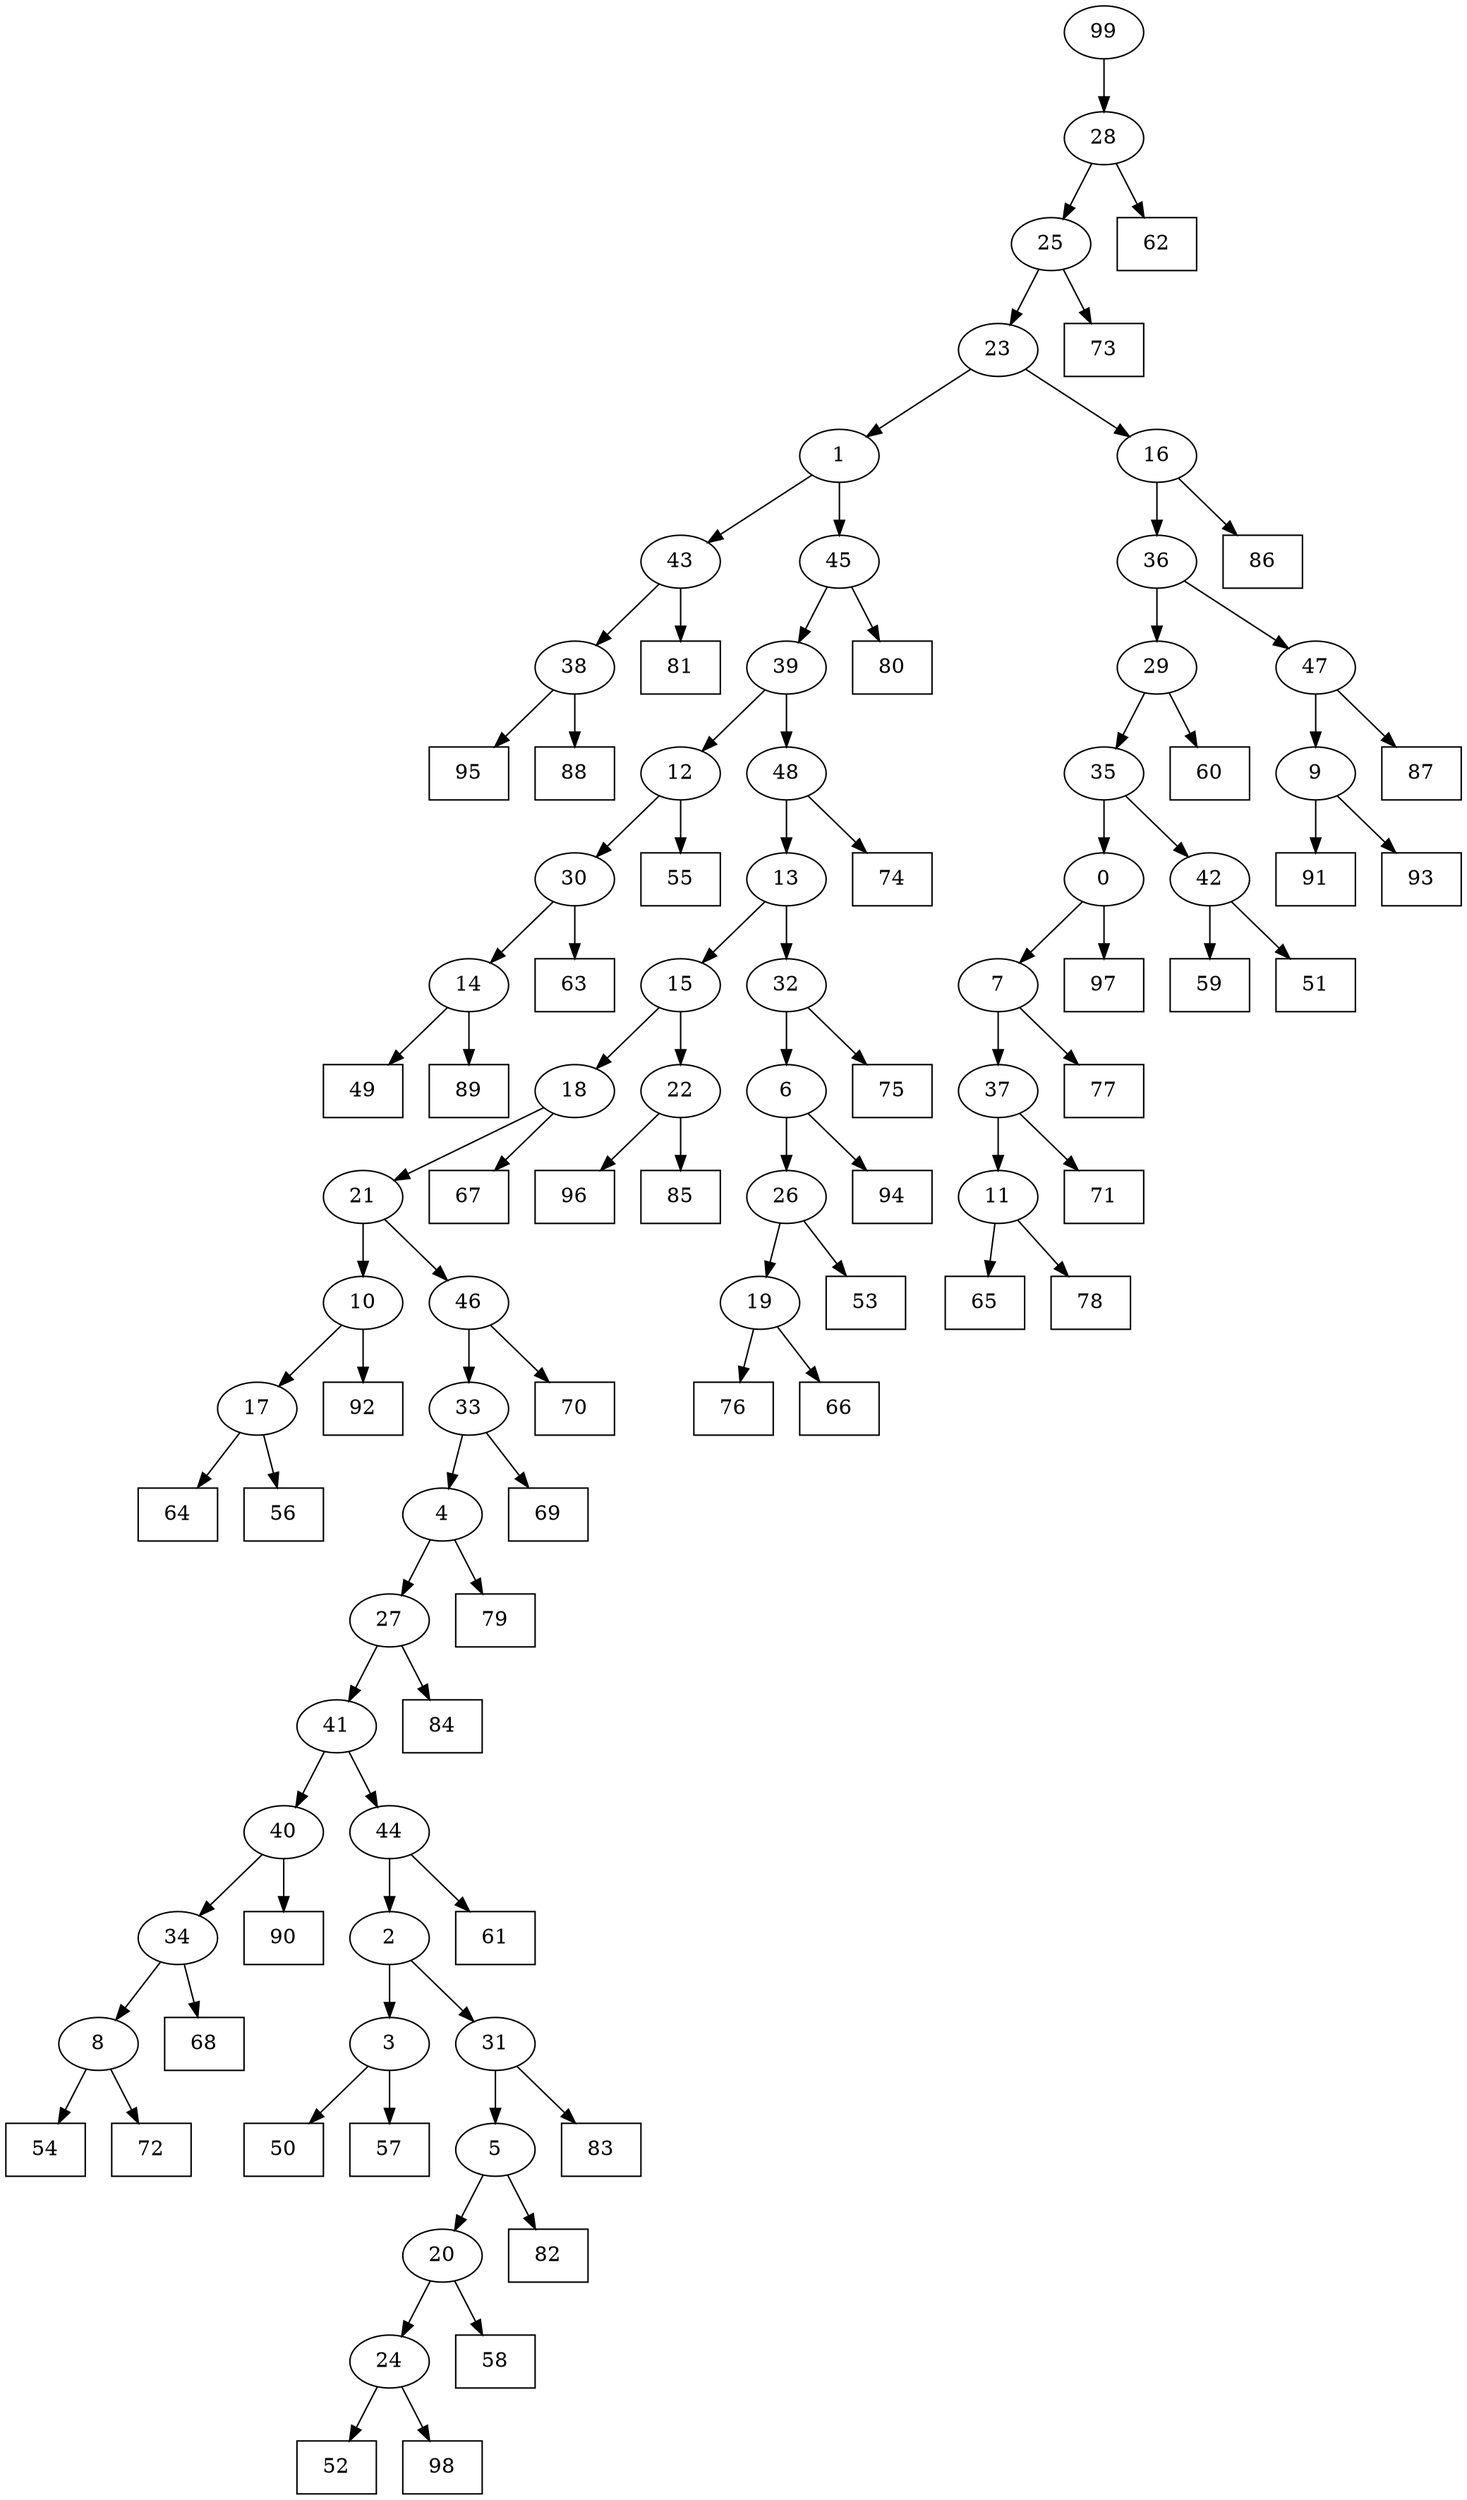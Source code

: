 digraph G {
0[label="0"];
1[label="1"];
2[label="2"];
3[label="3"];
4[label="4"];
5[label="5"];
6[label="6"];
7[label="7"];
8[label="8"];
9[label="9"];
10[label="10"];
11[label="11"];
12[label="12"];
13[label="13"];
14[label="14"];
15[label="15"];
16[label="16"];
17[label="17"];
18[label="18"];
19[label="19"];
20[label="20"];
21[label="21"];
22[label="22"];
23[label="23"];
24[label="24"];
25[label="25"];
26[label="26"];
27[label="27"];
28[label="28"];
29[label="29"];
30[label="30"];
31[label="31"];
32[label="32"];
33[label="33"];
34[label="34"];
35[label="35"];
36[label="36"];
37[label="37"];
38[label="38"];
39[label="39"];
40[label="40"];
41[label="41"];
42[label="42"];
43[label="43"];
44[label="44"];
45[label="45"];
46[label="46"];
47[label="47"];
48[label="48"];
49[shape=box,label="65"];
50[shape=box,label="53"];
51[shape=box,label="91"];
52[shape=box,label="82"];
53[shape=box,label="63"];
54[shape=box,label="90"];
55[shape=box,label="54"];
56[shape=box,label="64"];
57[shape=box,label="50"];
58[shape=box,label="67"];
59[shape=box,label="97"];
60[shape=box,label="59"];
61[shape=box,label="72"];
62[shape=box,label="69"];
63[shape=box,label="76"];
64[shape=box,label="66"];
65[shape=box,label="52"];
66[shape=box,label="70"];
67[shape=box,label="98"];
68[shape=box,label="86"];
69[shape=box,label="61"];
70[shape=box,label="96"];
71[shape=box,label="71"];
72[shape=box,label="80"];
73[shape=box,label="73"];
74[shape=box,label="58"];
75[shape=box,label="68"];
76[shape=box,label="93"];
77[shape=box,label="92"];
78[shape=box,label="60"];
79[shape=box,label="57"];
80[shape=box,label="55"];
81[shape=box,label="49"];
82[shape=box,label="56"];
83[shape=box,label="95"];
84[shape=box,label="89"];
85[shape=box,label="74"];
86[shape=box,label="83"];
87[shape=box,label="79"];
88[shape=box,label="62"];
89[shape=box,label="94"];
90[shape=box,label="78"];
91[shape=box,label="84"];
92[shape=box,label="51"];
93[shape=box,label="81"];
94[shape=box,label="77"];
95[shape=box,label="75"];
96[shape=box,label="87"];
97[shape=box,label="88"];
98[shape=box,label="85"];
99[label="99"];
48->85 ;
47->96 ;
34->75 ;
11->49 ;
8->61 ;
44->2 ;
38->97 ;
2->31 ;
24->65 ;
4->27 ;
33->62 ;
31->86 ;
40->34 ;
36->29 ;
10->77 ;
46->66 ;
17->82 ;
42->60 ;
5->52 ;
3->79 ;
12->80 ;
46->33 ;
33->4 ;
6->26 ;
26->50 ;
16->36 ;
29->35 ;
27->91 ;
41->44 ;
14->81 ;
22->70 ;
26->19 ;
19->64 ;
4->87 ;
17->56 ;
37->71 ;
44->69 ;
35->42 ;
42->92 ;
45->72 ;
36->47 ;
16->68 ;
21->10 ;
10->17 ;
25->23 ;
23->16 ;
48->13 ;
40->54 ;
14->84 ;
12->30 ;
47->9 ;
9->76 ;
41->40 ;
9->51 ;
43->93 ;
0->7 ;
38->83 ;
1->43 ;
43->38 ;
39->12 ;
18->58 ;
35->0 ;
0->59 ;
13->32 ;
32->95 ;
31->5 ;
5->20 ;
23->1 ;
19->63 ;
18->21 ;
21->46 ;
39->48 ;
11->90 ;
30->53 ;
22->98 ;
99->28 ;
28->25 ;
25->73 ;
28->88 ;
1->45 ;
45->39 ;
20->74 ;
13->15 ;
15->18 ;
27->41 ;
34->8 ;
8->55 ;
30->14 ;
32->6 ;
6->89 ;
15->22 ;
20->24 ;
24->67 ;
29->78 ;
2->3 ;
3->57 ;
7->94 ;
7->37 ;
37->11 ;
}
